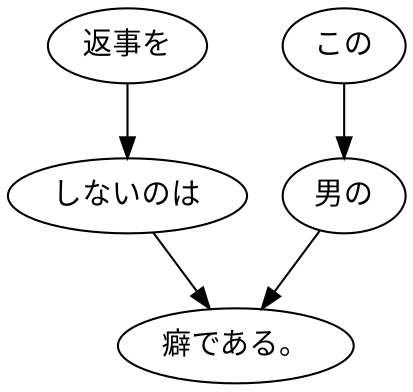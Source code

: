 digraph graph6396 {
	node0 [label="返事を"];
	node1 [label="しないのは"];
	node2 [label="この"];
	node3 [label="男の"];
	node4 [label="癖である。"];
	node0 -> node1;
	node1 -> node4;
	node2 -> node3;
	node3 -> node4;
}
